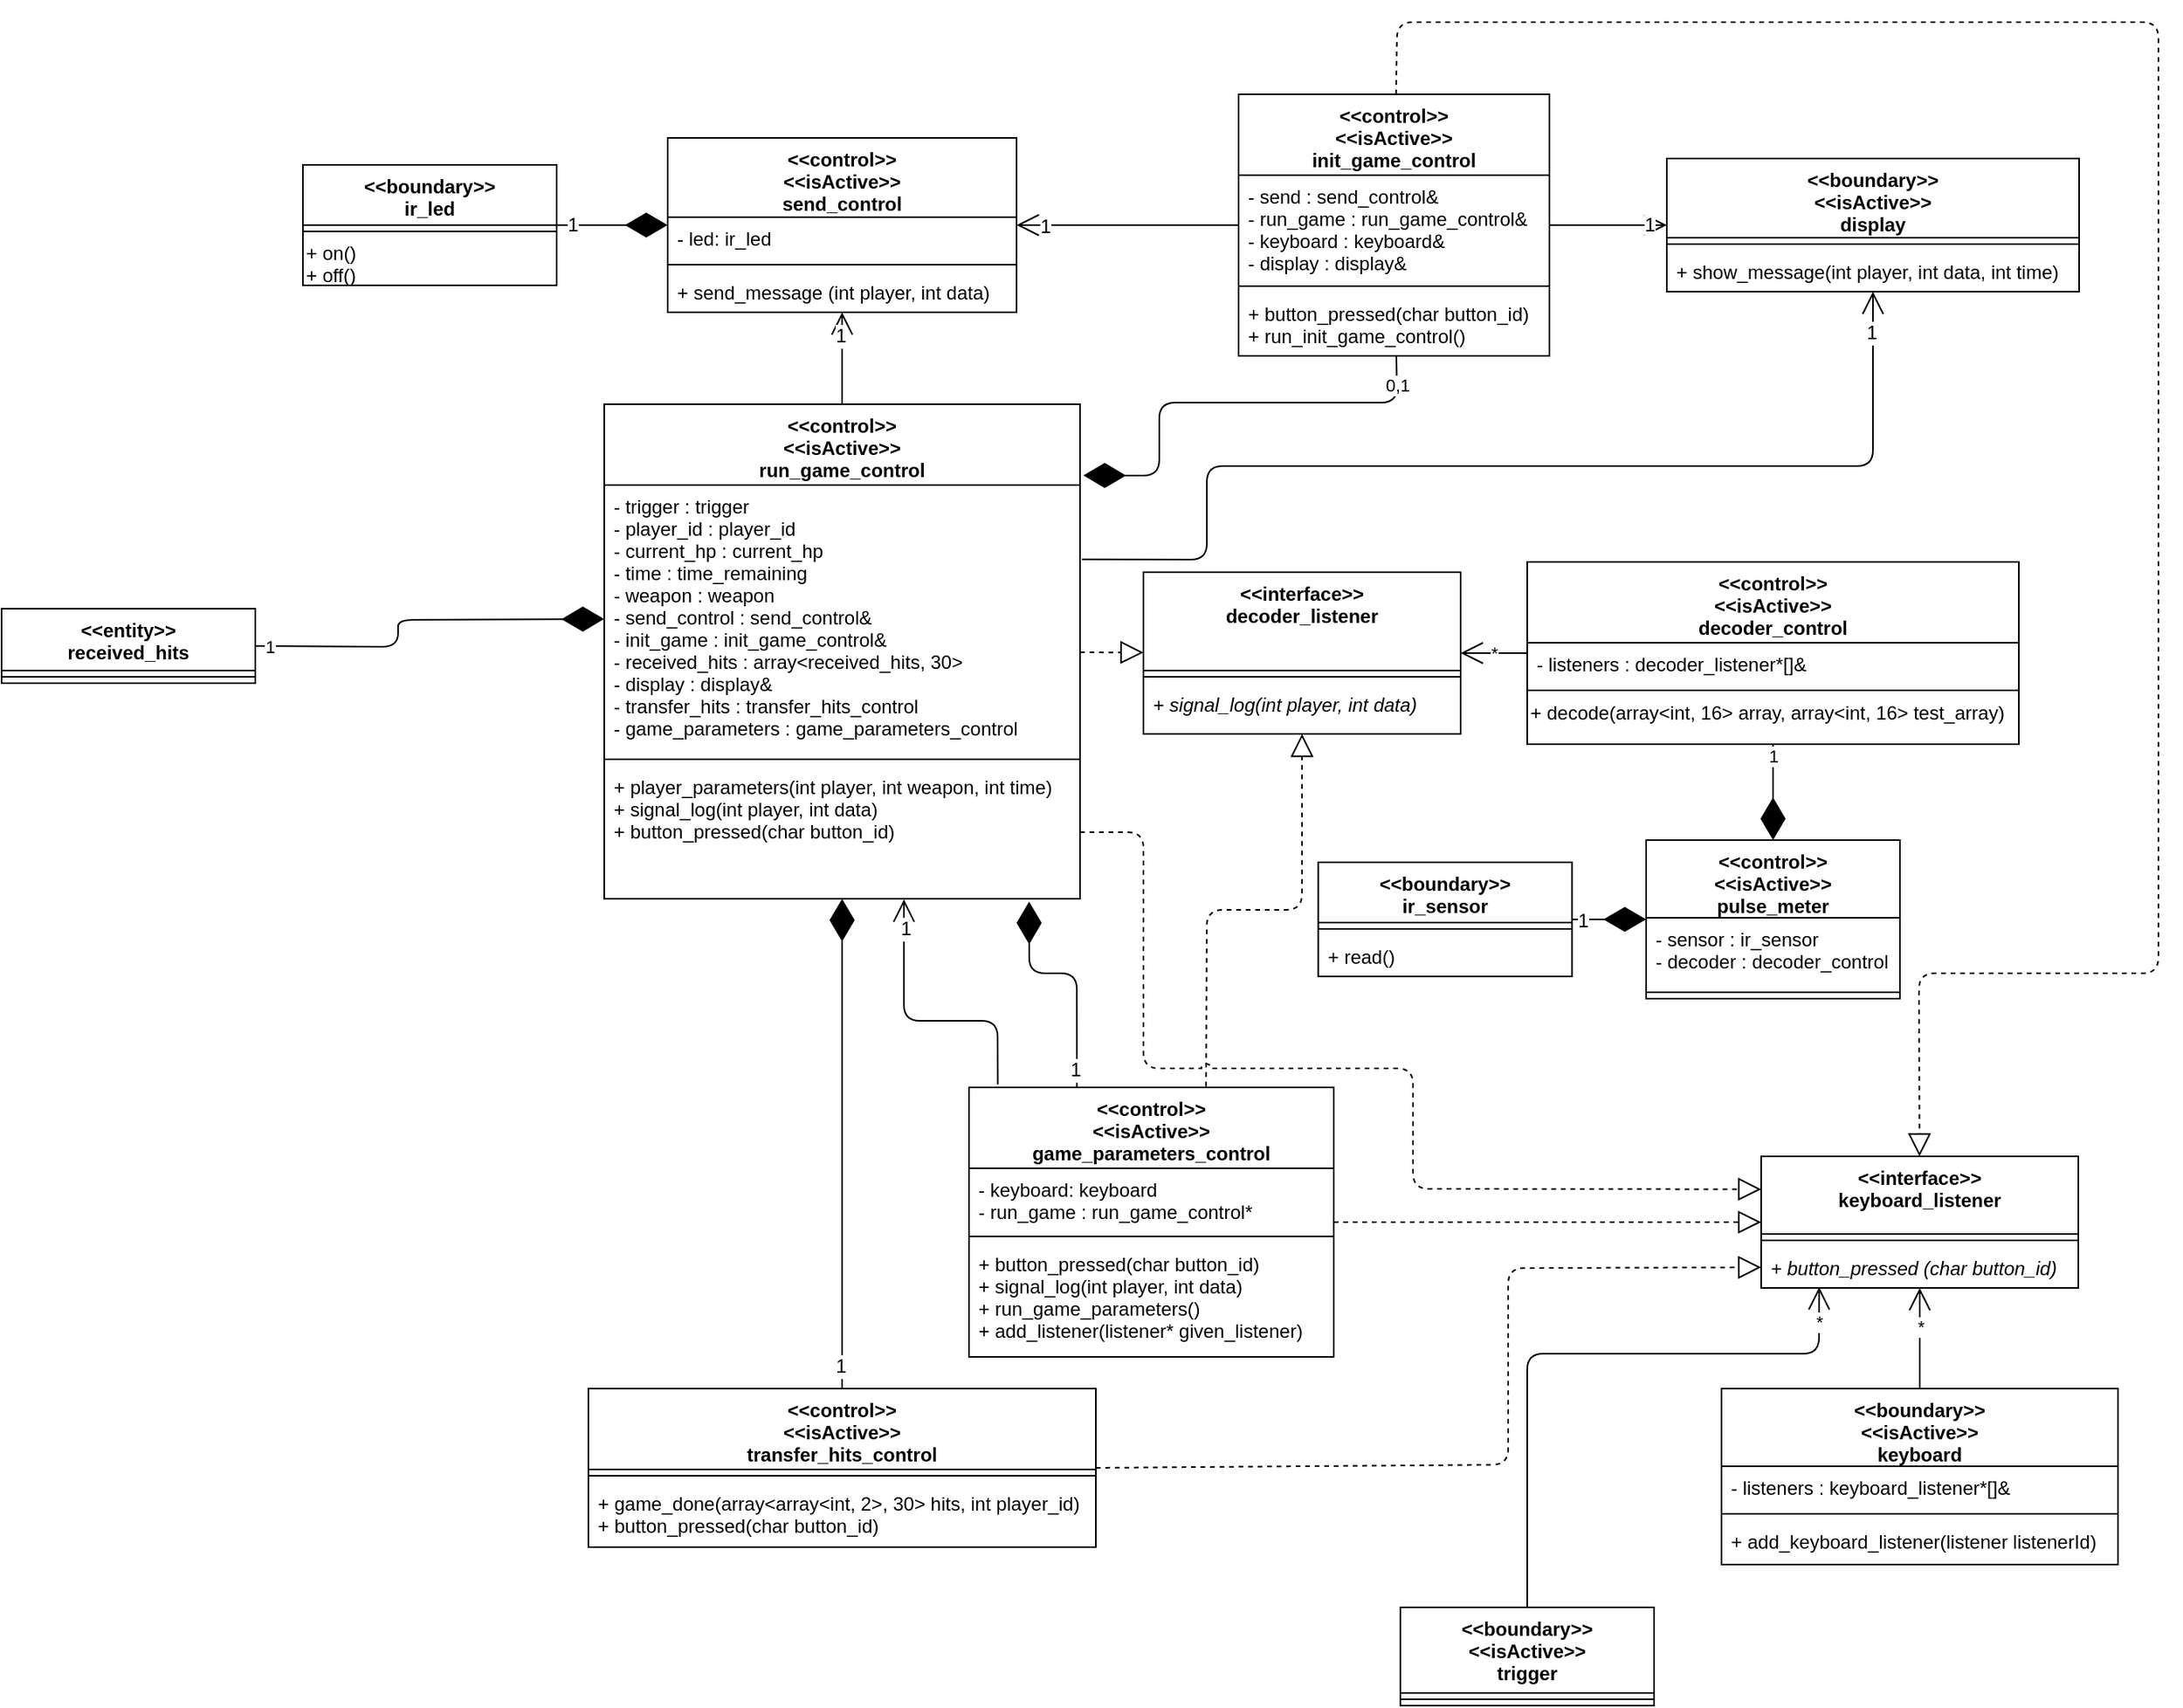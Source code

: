 <mxfile version="12.2.2" type="device" pages="1"><diagram id="SB5563Pjydfoc7GGWN-v" name="Page-1"><mxGraphModel dx="1408" dy="719" grid="1" gridSize="10" guides="1" tooltips="1" connect="1" arrows="1" fold="1" page="1" pageScale="1" pageWidth="827" pageHeight="1169" math="0" shadow="0"><root><mxCell id="0"/><mxCell id="1" parent="0"/><mxCell id="duMNwK5FRMXfy8GGbkKP-33" value="&lt;&lt;boundary&gt;&gt;&#xA;&lt;&lt;isActive&gt;&gt;&#xA;display" style="swimlane;fontStyle=1;align=center;verticalAlign=top;childLayout=stackLayout;horizontal=1;startSize=50;horizontalStack=0;resizeParent=1;resizeParentMax=0;resizeLast=0;collapsible=1;marginBottom=0;" parent="1" vertex="1"><mxGeometry x="1170" y="246" width="260" height="84" as="geometry"/></mxCell><mxCell id="duMNwK5FRMXfy8GGbkKP-35" value="" style="line;strokeWidth=1;fillColor=none;align=left;verticalAlign=middle;spacingTop=-1;spacingLeft=3;spacingRight=3;rotatable=0;labelPosition=right;points=[];portConstraint=eastwest;" parent="duMNwK5FRMXfy8GGbkKP-33" vertex="1"><mxGeometry y="50" width="260" height="8" as="geometry"/></mxCell><mxCell id="duMNwK5FRMXfy8GGbkKP-36" value="+ show_message(int player, int data, int time)" style="text;strokeColor=none;fillColor=none;align=left;verticalAlign=top;spacingLeft=4;spacingRight=4;overflow=hidden;rotatable=0;points=[[0,0.5],[1,0.5]];portConstraint=eastwest;" parent="duMNwK5FRMXfy8GGbkKP-33" vertex="1"><mxGeometry y="58" width="260" height="26" as="geometry"/></mxCell><mxCell id="duMNwK5FRMXfy8GGbkKP-37" value="&lt;&lt;boundary&gt;&gt;&#xA;&lt;&lt;isActive&gt;&gt;&#xA;keyboard" style="swimlane;fontStyle=1;align=center;verticalAlign=top;childLayout=stackLayout;horizontal=1;startSize=49;horizontalStack=0;resizeParent=1;resizeParentMax=0;resizeLast=0;collapsible=1;marginBottom=0;" parent="1" vertex="1"><mxGeometry x="1204.5" y="1022" width="250" height="111" as="geometry"/></mxCell><mxCell id="duMNwK5FRMXfy8GGbkKP-38" value="- listeners : keyboard_listener*[]&amp;" style="text;strokeColor=none;fillColor=none;align=left;verticalAlign=top;spacingLeft=4;spacingRight=4;overflow=hidden;rotatable=0;points=[[0,0.5],[1,0.5]];portConstraint=eastwest;" parent="duMNwK5FRMXfy8GGbkKP-37" vertex="1"><mxGeometry y="49" width="250" height="26" as="geometry"/></mxCell><mxCell id="duMNwK5FRMXfy8GGbkKP-39" value="" style="line;strokeWidth=1;fillColor=none;align=left;verticalAlign=middle;spacingTop=-1;spacingLeft=3;spacingRight=3;rotatable=0;labelPosition=right;points=[];portConstraint=eastwest;" parent="duMNwK5FRMXfy8GGbkKP-37" vertex="1"><mxGeometry y="75" width="250" height="8" as="geometry"/></mxCell><mxCell id="duMNwK5FRMXfy8GGbkKP-40" value="+ add_keyboard_listener(listener listenerId)" style="text;strokeColor=none;fillColor=none;align=left;verticalAlign=top;spacingLeft=4;spacingRight=4;overflow=hidden;rotatable=0;points=[[0,0.5],[1,0.5]];portConstraint=eastwest;" parent="duMNwK5FRMXfy8GGbkKP-37" vertex="1"><mxGeometry y="83" width="250" height="28" as="geometry"/></mxCell><mxCell id="duMNwK5FRMXfy8GGbkKP-41" value="&lt;&lt;boundary&gt;&gt;&#xA;&lt;&lt;isActive&gt;&gt;&#xA;trigger" style="swimlane;fontStyle=1;align=center;verticalAlign=top;childLayout=stackLayout;horizontal=1;startSize=54;horizontalStack=0;resizeParent=1;resizeParentMax=0;resizeLast=0;collapsible=1;marginBottom=0;" parent="1" vertex="1"><mxGeometry x="1002" y="1160" width="160" height="62" as="geometry"/></mxCell><mxCell id="duMNwK5FRMXfy8GGbkKP-43" value="" style="line;strokeWidth=1;fillColor=none;align=left;verticalAlign=middle;spacingTop=-1;spacingLeft=3;spacingRight=3;rotatable=0;labelPosition=right;points=[];portConstraint=eastwest;" parent="duMNwK5FRMXfy8GGbkKP-41" vertex="1"><mxGeometry y="54" width="160" height="8" as="geometry"/></mxCell><mxCell id="duMNwK5FRMXfy8GGbkKP-45" value="&lt;&lt;boundary&gt;&gt;&#xA;ir_led" style="swimlane;fontStyle=1;align=center;verticalAlign=top;childLayout=stackLayout;horizontal=1;startSize=38;horizontalStack=0;resizeParent=1;resizeParentMax=0;resizeLast=0;collapsible=1;marginBottom=0;" parent="1" vertex="1"><mxGeometry x="310" y="250" width="160" height="76" as="geometry"/></mxCell><mxCell id="duMNwK5FRMXfy8GGbkKP-47" value="" style="line;strokeWidth=1;fillColor=none;align=left;verticalAlign=middle;spacingTop=-1;spacingLeft=3;spacingRight=3;rotatable=0;labelPosition=right;points=[];portConstraint=eastwest;" parent="duMNwK5FRMXfy8GGbkKP-45" vertex="1"><mxGeometry y="38" width="160" height="8" as="geometry"/></mxCell><mxCell id="2NKd8kEs3og9mS5FL8c6-2" value="&lt;div&gt;+ on()&lt;/div&gt;&lt;div&gt;+ off()&lt;br&gt;&lt;/div&gt;" style="text;html=1;resizable=0;points=[];autosize=1;align=left;verticalAlign=top;spacingTop=-4;" parent="duMNwK5FRMXfy8GGbkKP-45" vertex="1"><mxGeometry y="46" width="160" height="30" as="geometry"/></mxCell><mxCell id="duMNwK5FRMXfy8GGbkKP-49" value="&lt;&lt;boundary&gt;&gt;&#xA;ir_sensor" style="swimlane;fontStyle=1;align=center;verticalAlign=top;childLayout=stackLayout;horizontal=1;startSize=38;horizontalStack=0;resizeParent=1;resizeParentMax=0;resizeLast=0;collapsible=1;marginBottom=0;" parent="1" vertex="1"><mxGeometry x="950.235" y="690" width="160" height="72" as="geometry"/></mxCell><mxCell id="duMNwK5FRMXfy8GGbkKP-51" value="" style="line;strokeWidth=1;fillColor=none;align=left;verticalAlign=middle;spacingTop=-1;spacingLeft=3;spacingRight=3;rotatable=0;labelPosition=right;points=[];portConstraint=eastwest;" parent="duMNwK5FRMXfy8GGbkKP-49" vertex="1"><mxGeometry y="38" width="160" height="8" as="geometry"/></mxCell><mxCell id="duMNwK5FRMXfy8GGbkKP-52" value="+ read()" style="text;strokeColor=none;fillColor=none;align=left;verticalAlign=top;spacingLeft=4;spacingRight=4;overflow=hidden;rotatable=0;points=[[0,0.5],[1,0.5]];portConstraint=eastwest;" parent="duMNwK5FRMXfy8GGbkKP-49" vertex="1"><mxGeometry y="46" width="160" height="26" as="geometry"/></mxCell><mxCell id="duMNwK5FRMXfy8GGbkKP-53" value="" style="endArrow=diamondThin;endFill=1;endSize=24;html=1;" parent="1" source="duMNwK5FRMXfy8GGbkKP-45" target="duMNwK5FRMXfy8GGbkKP-54" edge="1"><mxGeometry width="160" relative="1" as="geometry"><mxPoint x="390" y="380" as="sourcePoint"/><mxPoint x="560" y="272.375" as="targetPoint"/></mxGeometry></mxCell><mxCell id="-JA8LuOBcP3sjYxjz468-1" value="1" style="text;html=1;resizable=0;points=[];align=center;verticalAlign=middle;labelBackgroundColor=#ffffff;" parent="duMNwK5FRMXfy8GGbkKP-53" vertex="1" connectable="0"><mxGeometry x="-0.722" relative="1" as="geometry"><mxPoint as="offset"/></mxGeometry></mxCell><mxCell id="duMNwK5FRMXfy8GGbkKP-54" value="&lt;&lt;control&gt;&gt;&#xA;&lt;&lt;isActive&gt;&gt;&#xA;send_control" style="swimlane;fontStyle=1;align=center;verticalAlign=top;childLayout=stackLayout;horizontal=1;startSize=50;horizontalStack=0;resizeParent=1;resizeParentMax=0;resizeLast=0;collapsible=1;marginBottom=0;" parent="1" vertex="1"><mxGeometry x="540" y="233" width="220" height="110" as="geometry"/></mxCell><mxCell id="duMNwK5FRMXfy8GGbkKP-55" value="- led: ir_led" style="text;strokeColor=none;fillColor=none;align=left;verticalAlign=top;spacingLeft=4;spacingRight=4;overflow=hidden;rotatable=0;points=[[0,0.5],[1,0.5]];portConstraint=eastwest;" parent="duMNwK5FRMXfy8GGbkKP-54" vertex="1"><mxGeometry y="50" width="220" height="26" as="geometry"/></mxCell><mxCell id="duMNwK5FRMXfy8GGbkKP-56" value="" style="line;strokeWidth=1;fillColor=none;align=left;verticalAlign=middle;spacingTop=-1;spacingLeft=3;spacingRight=3;rotatable=0;labelPosition=right;points=[];portConstraint=eastwest;" parent="duMNwK5FRMXfy8GGbkKP-54" vertex="1"><mxGeometry y="76" width="220" height="8" as="geometry"/></mxCell><mxCell id="duMNwK5FRMXfy8GGbkKP-57" value="+ send_message (int player, int data)" style="text;strokeColor=none;fillColor=none;align=left;verticalAlign=top;spacingLeft=4;spacingRight=4;overflow=hidden;rotatable=0;points=[[0,0.5],[1,0.5]];portConstraint=eastwest;" parent="duMNwK5FRMXfy8GGbkKP-54" vertex="1"><mxGeometry y="84" width="220" height="26" as="geometry"/></mxCell><mxCell id="duMNwK5FRMXfy8GGbkKP-76" value="&lt;&lt;control&gt;&gt;&#xA;&lt;&lt;isActive&gt;&gt;&#xA;run_game_control" style="swimlane;fontStyle=1;align=center;verticalAlign=top;childLayout=stackLayout;horizontal=1;startSize=51;horizontalStack=0;resizeParent=1;resizeParentMax=0;resizeLast=0;collapsible=1;marginBottom=0;" parent="1" vertex="1"><mxGeometry x="500" y="401" width="300" height="312" as="geometry"/></mxCell><mxCell id="duMNwK5FRMXfy8GGbkKP-77" value="- trigger : trigger&#xA;- player_id : player_id&#xA;- current_hp : current_hp&#xA;- time : time_remaining&#xA;- weapon : weapon&#xA;- send_control : send_control&amp;&#xA;- init_game : init_game_control&amp;&#xA;- received_hits : array&lt;received_hits, 30&gt;&#xA;- display : display&amp;&#xA;- transfer_hits : transfer_hits_control&#xA;- game_parameters : game_parameters_control&#xA;&#xA;&#xA;&#xA;" style="text;strokeColor=none;fillColor=none;align=left;verticalAlign=top;spacingLeft=4;spacingRight=4;overflow=hidden;rotatable=0;points=[[0,0.5],[1,0.5]];portConstraint=eastwest;" parent="duMNwK5FRMXfy8GGbkKP-76" vertex="1"><mxGeometry y="51" width="300" height="169" as="geometry"/></mxCell><mxCell id="duMNwK5FRMXfy8GGbkKP-78" value="" style="line;strokeWidth=1;fillColor=none;align=left;verticalAlign=middle;spacingTop=-1;spacingLeft=3;spacingRight=3;rotatable=0;labelPosition=right;points=[];portConstraint=eastwest;" parent="duMNwK5FRMXfy8GGbkKP-76" vertex="1"><mxGeometry y="220" width="300" height="8" as="geometry"/></mxCell><mxCell id="duMNwK5FRMXfy8GGbkKP-79" value="+ player_parameters(int player, int weapon, int time)&#xA;+ signal_log(int player, int data)&#xA;+ button_pressed(char button_id)" style="text;strokeColor=none;fillColor=none;align=left;verticalAlign=top;spacingLeft=4;spacingRight=4;overflow=hidden;rotatable=0;points=[[0,0.5],[1,0.5]];portConstraint=eastwest;" parent="duMNwK5FRMXfy8GGbkKP-76" vertex="1"><mxGeometry y="228" width="300" height="84" as="geometry"/></mxCell><mxCell id="duMNwK5FRMXfy8GGbkKP-80" value="&lt;&lt;interface&gt;&gt;&#xA;decoder_listener" style="swimlane;fontStyle=1;align=center;verticalAlign=top;childLayout=stackLayout;horizontal=1;startSize=62;horizontalStack=0;resizeParent=1;resizeParentMax=0;resizeLast=0;collapsible=1;marginBottom=0;" parent="1" vertex="1"><mxGeometry x="840" y="507" width="200" height="102" as="geometry"/></mxCell><mxCell id="duMNwK5FRMXfy8GGbkKP-82" value="" style="line;strokeWidth=1;fillColor=none;align=left;verticalAlign=middle;spacingTop=-1;spacingLeft=3;spacingRight=3;rotatable=0;labelPosition=right;points=[];portConstraint=eastwest;" parent="duMNwK5FRMXfy8GGbkKP-80" vertex="1"><mxGeometry y="62" width="200" height="8" as="geometry"/></mxCell><mxCell id="duMNwK5FRMXfy8GGbkKP-83" value="+ signal_log(int player, int data)" style="text;strokeColor=none;fillColor=none;align=left;verticalAlign=top;spacingLeft=4;spacingRight=4;overflow=hidden;rotatable=0;points=[[0,0.5],[1,0.5]];portConstraint=eastwest;fontStyle=2" parent="duMNwK5FRMXfy8GGbkKP-80" vertex="1"><mxGeometry y="70" width="200" height="32" as="geometry"/></mxCell><mxCell id="duMNwK5FRMXfy8GGbkKP-84" value="&lt;&lt;control&gt;&gt;&#xA;&lt;&lt;isActive&gt;&gt;&#xA;decoder_control" style="swimlane;fontStyle=1;align=center;verticalAlign=top;childLayout=stackLayout;horizontal=1;startSize=51;horizontalStack=0;resizeParent=1;resizeParentMax=0;resizeLast=0;collapsible=1;marginBottom=0;" parent="1" vertex="1"><mxGeometry x="1082" y="500.5" width="310" height="115" as="geometry"/></mxCell><mxCell id="ZPJdjnlPSC-p6VJKrKl5-1" value="- listeners : decoder_listener*[]&amp;" style="text;strokeColor=none;fillColor=none;align=left;verticalAlign=top;spacingLeft=4;spacingRight=4;overflow=hidden;rotatable=0;points=[[0,0.5],[1,0.5]];portConstraint=eastwest;" parent="duMNwK5FRMXfy8GGbkKP-84" vertex="1"><mxGeometry y="51" width="310" height="26" as="geometry"/></mxCell><mxCell id="duMNwK5FRMXfy8GGbkKP-86" value="" style="line;strokeWidth=1;fillColor=none;align=left;verticalAlign=middle;spacingTop=-1;spacingLeft=3;spacingRight=3;rotatable=0;labelPosition=right;points=[];portConstraint=eastwest;" parent="duMNwK5FRMXfy8GGbkKP-84" vertex="1"><mxGeometry y="77" width="310" height="8" as="geometry"/></mxCell><mxCell id="KgboVFSjIL-0wqExZ5WE-8" value="&lt;div&gt;+ decode(array&amp;lt;int, 16&amp;gt; array, array&amp;lt;int, 16&amp;gt; test_array)&lt;/div&gt;&lt;div&gt;&lt;br&gt;&lt;/div&gt;" style="text;html=1;resizable=0;points=[];autosize=1;align=left;verticalAlign=top;spacingTop=-4;" parent="duMNwK5FRMXfy8GGbkKP-84" vertex="1"><mxGeometry y="85" width="310" height="30" as="geometry"/></mxCell><mxCell id="duMNwK5FRMXfy8GGbkKP-92" value="&lt;&lt;control&gt;&gt;&#xA;&lt;&lt;isActive&gt;&gt;&#xA;game_parameters_control" style="swimlane;fontStyle=1;align=center;verticalAlign=top;childLayout=stackLayout;horizontal=1;startSize=51;horizontalStack=0;resizeParent=1;resizeParentMax=0;resizeLast=0;collapsible=1;marginBottom=0;" parent="1" vertex="1"><mxGeometry x="730" y="832" width="230" height="170" as="geometry"/></mxCell><mxCell id="duMNwK5FRMXfy8GGbkKP-93" value="- keyboard: keyboard&#xA;- run_game : run_game_control*&#xA;" style="text;strokeColor=none;fillColor=none;align=left;verticalAlign=top;spacingLeft=4;spacingRight=4;overflow=hidden;rotatable=0;points=[[0,0.5],[1,0.5]];portConstraint=eastwest;" parent="duMNwK5FRMXfy8GGbkKP-92" vertex="1"><mxGeometry y="51" width="230" height="39" as="geometry"/></mxCell><mxCell id="duMNwK5FRMXfy8GGbkKP-94" value="" style="line;strokeWidth=1;fillColor=none;align=left;verticalAlign=middle;spacingTop=-1;spacingLeft=3;spacingRight=3;rotatable=0;labelPosition=right;points=[];portConstraint=eastwest;" parent="duMNwK5FRMXfy8GGbkKP-92" vertex="1"><mxGeometry y="90" width="230" height="8" as="geometry"/></mxCell><mxCell id="duMNwK5FRMXfy8GGbkKP-95" value="+ button_pressed(char button_id)&#xA;+ signal_log(int player, int data)&#xA;+ run_game_parameters()&#xA;+ add_listener(listener* given_listener)&#xA;&#xA;" style="text;strokeColor=none;fillColor=none;align=left;verticalAlign=top;spacingLeft=4;spacingRight=4;overflow=hidden;rotatable=0;points=[[0,0.5],[1,0.5]];portConstraint=eastwest;" parent="duMNwK5FRMXfy8GGbkKP-92" vertex="1"><mxGeometry y="98" width="230" height="72" as="geometry"/></mxCell><mxCell id="duMNwK5FRMXfy8GGbkKP-96" value="&lt;&lt;control&gt;&gt;&#xA;&lt;&lt;isActive&gt;&gt;&#xA;init_game_control" style="swimlane;fontStyle=1;align=center;verticalAlign=top;childLayout=stackLayout;horizontal=1;startSize=51;horizontalStack=0;resizeParent=1;resizeParentMax=0;resizeLast=0;collapsible=1;marginBottom=0;" parent="1" vertex="1"><mxGeometry x="900" y="205.5" width="196" height="165" as="geometry"/></mxCell><mxCell id="duMNwK5FRMXfy8GGbkKP-97" value="- send : send_control&amp;&#xA;- run_game : run_game_control&amp;&#xA;- keyboard : keyboard&amp;&#xA;- display : display&amp;&#xA;" style="text;strokeColor=none;fillColor=none;align=left;verticalAlign=top;spacingLeft=4;spacingRight=4;overflow=hidden;rotatable=0;points=[[0,0.5],[1,0.5]];portConstraint=eastwest;" parent="duMNwK5FRMXfy8GGbkKP-96" vertex="1"><mxGeometry y="51" width="196" height="66" as="geometry"/></mxCell><mxCell id="duMNwK5FRMXfy8GGbkKP-98" value="" style="line;strokeWidth=1;fillColor=none;align=left;verticalAlign=middle;spacingTop=-1;spacingLeft=3;spacingRight=3;rotatable=0;labelPosition=right;points=[];portConstraint=eastwest;" parent="duMNwK5FRMXfy8GGbkKP-96" vertex="1"><mxGeometry y="117" width="196" height="8" as="geometry"/></mxCell><mxCell id="duMNwK5FRMXfy8GGbkKP-99" value="+ button_pressed(char button_id)&#xA;+ run_init_game_control()&#xA;" style="text;strokeColor=none;fillColor=none;align=left;verticalAlign=top;spacingLeft=4;spacingRight=4;overflow=hidden;rotatable=0;points=[[0,0.5],[1,0.5]];portConstraint=eastwest;" parent="duMNwK5FRMXfy8GGbkKP-96" vertex="1"><mxGeometry y="125" width="196" height="40" as="geometry"/></mxCell><mxCell id="duMNwK5FRMXfy8GGbkKP-113" value="" style="endArrow=open;endFill=1;endSize=12;html=1;" parent="1" source="duMNwK5FRMXfy8GGbkKP-76" target="duMNwK5FRMXfy8GGbkKP-54" edge="1"><mxGeometry width="160" relative="1" as="geometry"><mxPoint x="210" y="380" as="sourcePoint"/><mxPoint x="370" y="380" as="targetPoint"/></mxGeometry></mxCell><mxCell id="-JA8LuOBcP3sjYxjz468-3" value="1" style="text;html=1;resizable=0;points=[];align=center;verticalAlign=middle;labelBackgroundColor=#ffffff;" parent="duMNwK5FRMXfy8GGbkKP-113" vertex="1" connectable="0"><mxGeometry x="0.478" y="1" relative="1" as="geometry"><mxPoint as="offset"/></mxGeometry></mxCell><mxCell id="duMNwK5FRMXfy8GGbkKP-121" value="" style="endArrow=diamondThin;endFill=1;endSize=24;html=1;entryX=0.893;entryY=1.021;entryDx=0;entryDy=0;entryPerimeter=0;exitX=0.296;exitY=0;exitDx=0;exitDy=0;exitPerimeter=0;" parent="1" source="duMNwK5FRMXfy8GGbkKP-92" target="duMNwK5FRMXfy8GGbkKP-79" edge="1"><mxGeometry width="160" relative="1" as="geometry"><mxPoint x="670" y="650" as="sourcePoint"/><mxPoint x="830" y="650" as="targetPoint"/><Array as="points"><mxPoint x="798" y="760"/><mxPoint x="768" y="760"/></Array></mxGeometry></mxCell><mxCell id="-JA8LuOBcP3sjYxjz468-7" value="1" style="text;html=1;resizable=0;points=[];align=center;verticalAlign=middle;labelBackgroundColor=#ffffff;" parent="duMNwK5FRMXfy8GGbkKP-121" vertex="1" connectable="0"><mxGeometry x="-0.841" y="1" relative="1" as="geometry"><mxPoint as="offset"/></mxGeometry></mxCell><mxCell id="duMNwK5FRMXfy8GGbkKP-122" value="" style="endArrow=open;endFill=1;endSize=12;html=1;exitX=0.079;exitY=-0.011;exitDx=0;exitDy=0;exitPerimeter=0;entryX=0.63;entryY=1.005;entryDx=0;entryDy=0;entryPerimeter=0;" parent="1" source="duMNwK5FRMXfy8GGbkKP-92" target="duMNwK5FRMXfy8GGbkKP-79" edge="1"><mxGeometry width="160" relative="1" as="geometry"><mxPoint x="788.502" y="837.5" as="sourcePoint"/><mxPoint x="688" y="730" as="targetPoint"/><Array as="points"><mxPoint x="748" y="790"/><mxPoint x="689" y="790"/></Array></mxGeometry></mxCell><mxCell id="-JA8LuOBcP3sjYxjz468-6" value="1" style="text;html=1;resizable=0;points=[];align=center;verticalAlign=middle;labelBackgroundColor=#ffffff;" parent="duMNwK5FRMXfy8GGbkKP-122" vertex="1" connectable="0"><mxGeometry x="0.787" y="-1" relative="1" as="geometry"><mxPoint as="offset"/></mxGeometry></mxCell><mxCell id="duMNwK5FRMXfy8GGbkKP-130" value="&lt;&lt;interface&gt;&gt;&#xA;keyboard_listener" style="swimlane;fontStyle=1;align=center;verticalAlign=top;childLayout=stackLayout;horizontal=1;startSize=49;horizontalStack=0;resizeParent=1;resizeParentMax=0;resizeLast=0;collapsible=1;marginBottom=0;" parent="1" vertex="1"><mxGeometry x="1229.5" y="875.5" width="200" height="83" as="geometry"/></mxCell><mxCell id="duMNwK5FRMXfy8GGbkKP-132" value="" style="line;strokeWidth=1;fillColor=none;align=left;verticalAlign=middle;spacingTop=-1;spacingLeft=3;spacingRight=3;rotatable=0;labelPosition=right;points=[];portConstraint=eastwest;" parent="duMNwK5FRMXfy8GGbkKP-130" vertex="1"><mxGeometry y="49" width="200" height="8" as="geometry"/></mxCell><mxCell id="duMNwK5FRMXfy8GGbkKP-133" value="+ button_pressed (char button_id)" style="text;strokeColor=none;fillColor=none;align=left;verticalAlign=top;spacingLeft=4;spacingRight=4;overflow=hidden;rotatable=0;points=[[0,0.5],[1,0.5]];portConstraint=eastwest;fontStyle=2" parent="duMNwK5FRMXfy8GGbkKP-130" vertex="1"><mxGeometry y="57" width="200" height="26" as="geometry"/></mxCell><mxCell id="duMNwK5FRMXfy8GGbkKP-134" value="*" style="endArrow=open;endFill=1;endSize=12;html=1;" parent="1" source="duMNwK5FRMXfy8GGbkKP-37" target="duMNwK5FRMXfy8GGbkKP-130" edge="1"><mxGeometry x="0.227" width="160" relative="1" as="geometry"><mxPoint x="1024" y="992" as="sourcePoint"/><mxPoint x="1184" y="992" as="targetPoint"/><mxPoint as="offset"/></mxGeometry></mxCell><mxCell id="duMNwK5FRMXfy8GGbkKP-135" value="" style="endArrow=block;dashed=1;endFill=0;endSize=12;html=1;" parent="1" source="duMNwK5FRMXfy8GGbkKP-92" target="duMNwK5FRMXfy8GGbkKP-130" edge="1"><mxGeometry width="160" relative="1" as="geometry"><mxPoint x="850" y="1030" as="sourcePoint"/><mxPoint x="1010" y="1030" as="targetPoint"/></mxGeometry></mxCell><mxCell id="duMNwK5FRMXfy8GGbkKP-136" value="" style="endArrow=block;dashed=1;endFill=0;endSize=12;html=1;" parent="1" source="duMNwK5FRMXfy8GGbkKP-96" target="duMNwK5FRMXfy8GGbkKP-130" edge="1"><mxGeometry width="160" relative="1" as="geometry"><mxPoint x="1030" y="710" as="sourcePoint"/><mxPoint x="1190" y="710" as="targetPoint"/><Array as="points"><mxPoint x="1000" y="160"/><mxPoint x="1480" y="160"/><mxPoint x="1480" y="760"/><mxPoint x="1329" y="760"/></Array></mxGeometry></mxCell><mxCell id="duMNwK5FRMXfy8GGbkKP-137" value="0,1" style="endArrow=diamondThin;endFill=1;endSize=24;html=1;entryX=1.007;entryY=0.144;entryDx=0;entryDy=0;entryPerimeter=0;" parent="1" source="duMNwK5FRMXfy8GGbkKP-96" target="duMNwK5FRMXfy8GGbkKP-76" edge="1"><mxGeometry x="-0.866" width="160" relative="1" as="geometry"><mxPoint x="720" y="550" as="sourcePoint"/><mxPoint x="880" y="550" as="targetPoint"/><Array as="points"><mxPoint x="1000" y="400"/><mxPoint x="850" y="400"/><mxPoint x="850" y="446"/></Array><mxPoint as="offset"/></mxGeometry></mxCell><mxCell id="duMNwK5FRMXfy8GGbkKP-139" value="" style="endArrow=open;endFill=1;endSize=12;html=1;" parent="1" source="duMNwK5FRMXfy8GGbkKP-96" target="duMNwK5FRMXfy8GGbkKP-33" edge="1"><mxGeometry width="160" relative="1" as="geometry"><mxPoint x="1220" y="280" as="sourcePoint"/><mxPoint x="1380" y="280" as="targetPoint"/></mxGeometry></mxCell><mxCell id="-JA8LuOBcP3sjYxjz468-4" value="1" style="text;html=1;resizable=0;points=[];align=center;verticalAlign=middle;labelBackgroundColor=#ffffff;" parent="duMNwK5FRMXfy8GGbkKP-139" vertex="1" connectable="0"><mxGeometry x="0.695" relative="1" as="geometry"><mxPoint as="offset"/></mxGeometry></mxCell><mxCell id="duMNwK5FRMXfy8GGbkKP-140" value="" style="endArrow=open;endFill=1;endSize=12;html=1;exitX=1.004;exitY=0.277;exitDx=0;exitDy=0;exitPerimeter=0;" parent="1" source="duMNwK5FRMXfy8GGbkKP-77" target="duMNwK5FRMXfy8GGbkKP-33" edge="1"><mxGeometry width="160" relative="1" as="geometry"><mxPoint x="1250" y="290" as="sourcePoint"/><mxPoint x="1410" y="290" as="targetPoint"/><Array as="points"><mxPoint x="880" y="499"/><mxPoint x="880" y="440"/><mxPoint x="1300" y="440"/></Array></mxGeometry></mxCell><mxCell id="-JA8LuOBcP3sjYxjz468-5" value="1" style="text;html=1;resizable=0;points=[];align=center;verticalAlign=middle;labelBackgroundColor=#ffffff;" parent="duMNwK5FRMXfy8GGbkKP-140" vertex="1" connectable="0"><mxGeometry x="0.924" y="1" relative="1" as="geometry"><mxPoint as="offset"/></mxGeometry></mxCell><mxCell id="duMNwK5FRMXfy8GGbkKP-142" value="" style="endArrow=diamondThin;endFill=1;endSize=24;html=1;" parent="1" source="duMNwK5FRMXfy8GGbkKP-143" target="duMNwK5FRMXfy8GGbkKP-76" edge="1"><mxGeometry width="160" relative="1" as="geometry"><mxPoint x="317.033" y="1032" as="sourcePoint"/><mxPoint x="400" y="990" as="targetPoint"/><Array as="points"/></mxGeometry></mxCell><mxCell id="-JA8LuOBcP3sjYxjz468-18" value="1" style="text;html=1;resizable=0;points=[];align=center;verticalAlign=middle;labelBackgroundColor=#ffffff;" parent="duMNwK5FRMXfy8GGbkKP-142" vertex="1" connectable="0"><mxGeometry x="-0.907" y="1" relative="1" as="geometry"><mxPoint as="offset"/></mxGeometry></mxCell><mxCell id="duMNwK5FRMXfy8GGbkKP-143" value="&lt;&lt;control&gt;&gt;&#xA;&lt;&lt;isActive&gt;&gt;&#xA;transfer_hits_control" style="swimlane;fontStyle=1;align=center;verticalAlign=top;childLayout=stackLayout;horizontal=1;startSize=51;horizontalStack=0;resizeParent=1;resizeParentMax=0;resizeLast=0;collapsible=1;marginBottom=0;" parent="1" vertex="1"><mxGeometry x="490" y="1022" width="320" height="100" as="geometry"/></mxCell><mxCell id="duMNwK5FRMXfy8GGbkKP-145" value="" style="line;strokeWidth=1;fillColor=none;align=left;verticalAlign=middle;spacingTop=-1;spacingLeft=3;spacingRight=3;rotatable=0;labelPosition=right;points=[];portConstraint=eastwest;" parent="duMNwK5FRMXfy8GGbkKP-143" vertex="1"><mxGeometry y="51" width="320" height="8" as="geometry"/></mxCell><mxCell id="duMNwK5FRMXfy8GGbkKP-146" value="+ game_done(array&lt;array&lt;int, 2&gt;, 30&gt; hits, int player_id)&#xA;+ button_pressed(char button_id)&#xA;" style="text;strokeColor=none;fillColor=none;align=left;verticalAlign=top;spacingLeft=4;spacingRight=4;overflow=hidden;rotatable=0;points=[[0,0.5],[1,0.5]];portConstraint=eastwest;" parent="duMNwK5FRMXfy8GGbkKP-143" vertex="1"><mxGeometry y="59" width="320" height="41" as="geometry"/></mxCell><mxCell id="duMNwK5FRMXfy8GGbkKP-152" value="" style="endArrow=diamondThin;endFill=1;endSize=24;html=1;entryX=0;entryY=0.5;entryDx=0;entryDy=0;" parent="1" source="duMNwK5FRMXfy8GGbkKP-49" target="KgboVFSjIL-0wqExZ5WE-3" edge="1"><mxGeometry width="160" relative="1" as="geometry"><mxPoint x="1290" y="660" as="sourcePoint"/><mxPoint x="1232.202" y="661" as="targetPoint"/></mxGeometry></mxCell><mxCell id="-JA8LuOBcP3sjYxjz468-17" value="1" style="text;html=1;resizable=0;points=[];align=center;verticalAlign=middle;labelBackgroundColor=#ffffff;" parent="duMNwK5FRMXfy8GGbkKP-152" vertex="1" connectable="0"><mxGeometry x="-0.702" relative="1" as="geometry"><mxPoint y="1" as="offset"/></mxGeometry></mxCell><mxCell id="duMNwK5FRMXfy8GGbkKP-159" value="" style="endArrow=open;endFill=1;endSize=12;html=1;" parent="1" source="duMNwK5FRMXfy8GGbkKP-96" target="duMNwK5FRMXfy8GGbkKP-54" edge="1"><mxGeometry width="160" relative="1" as="geometry"><mxPoint x="950" y="40" as="sourcePoint"/><mxPoint x="1110" y="40" as="targetPoint"/></mxGeometry></mxCell><mxCell id="-JA8LuOBcP3sjYxjz468-2" value="1" style="text;html=1;resizable=0;points=[];align=center;verticalAlign=middle;labelBackgroundColor=#ffffff;" parent="duMNwK5FRMXfy8GGbkKP-159" vertex="1" connectable="0"><mxGeometry x="0.744" y="1" relative="1" as="geometry"><mxPoint as="offset"/></mxGeometry></mxCell><mxCell id="2NKd8kEs3og9mS5FL8c6-3" value="&lt;&lt;entity&gt;&gt;&#xA;received_hits" style="swimlane;fontStyle=1;align=center;verticalAlign=top;childLayout=stackLayout;horizontal=1;startSize=39;horizontalStack=0;resizeParent=1;resizeParentMax=0;resizeLast=0;collapsible=1;marginBottom=0;" parent="1" vertex="1"><mxGeometry x="120" y="530" width="160" height="47" as="geometry"/></mxCell><mxCell id="2NKd8kEs3og9mS5FL8c6-4" value="" style="line;strokeWidth=1;fillColor=none;align=left;verticalAlign=middle;spacingTop=-1;spacingLeft=3;spacingRight=3;rotatable=0;labelPosition=right;points=[];portConstraint=eastwest;" parent="2NKd8kEs3og9mS5FL8c6-3" vertex="1"><mxGeometry y="39" width="160" height="8" as="geometry"/></mxCell><mxCell id="2NKd8kEs3og9mS5FL8c6-5" value="1" style="endArrow=diamondThin;endFill=1;endSize=24;html=1;exitX=1;exitY=0.5;exitDx=0;exitDy=0;entryX=0;entryY=0.5;entryDx=0;entryDy=0;" parent="1" source="2NKd8kEs3og9mS5FL8c6-3" target="duMNwK5FRMXfy8GGbkKP-77" edge="1"><mxGeometry x="-0.922" width="160" relative="1" as="geometry"><mxPoint x="320" y="560" as="sourcePoint"/><mxPoint x="470" y="550" as="targetPoint"/><Array as="points"><mxPoint x="370" y="554"/><mxPoint x="370" y="537"/></Array><mxPoint as="offset"/></mxGeometry></mxCell><mxCell id="U9IuQNVM874MRJ130_Xi-2" value="*" style="endArrow=open;endFill=1;endSize=12;html=1;" parent="1" source="duMNwK5FRMXfy8GGbkKP-84" target="duMNwK5FRMXfy8GGbkKP-80" edge="1"><mxGeometry width="160" relative="1" as="geometry"><mxPoint x="1040" y="650" as="sourcePoint"/><mxPoint x="1200" y="650" as="targetPoint"/></mxGeometry></mxCell><mxCell id="U9IuQNVM874MRJ130_Xi-3" value="" style="endArrow=block;dashed=1;endFill=0;endSize=12;html=1;" parent="1" source="duMNwK5FRMXfy8GGbkKP-76" target="duMNwK5FRMXfy8GGbkKP-80" edge="1"><mxGeometry width="160" relative="1" as="geometry"><mxPoint x="890" y="770" as="sourcePoint"/><mxPoint x="1050" y="770" as="targetPoint"/></mxGeometry></mxCell><mxCell id="U9IuQNVM874MRJ130_Xi-4" value="" style="endArrow=block;dashed=1;endFill=0;endSize=12;html=1;exitX=0.65;exitY=-0.004;exitDx=0;exitDy=0;exitPerimeter=0;" parent="1" source="duMNwK5FRMXfy8GGbkKP-92" target="duMNwK5FRMXfy8GGbkKP-80" edge="1"><mxGeometry width="160" relative="1" as="geometry"><mxPoint x="880" y="730" as="sourcePoint"/><mxPoint x="1040" y="730" as="targetPoint"/><Array as="points"><mxPoint x="880" y="720"/><mxPoint x="940" y="720"/></Array></mxGeometry></mxCell><mxCell id="KgboVFSjIL-0wqExZ5WE-3" value="&lt;&lt;control&gt;&gt;&#xA;&lt;&lt;isActive&gt;&gt;&#xA;pulse_meter&#xA;" style="swimlane;fontStyle=1;align=center;verticalAlign=top;childLayout=stackLayout;horizontal=1;startSize=49;horizontalStack=0;resizeParent=1;resizeParentMax=0;resizeLast=0;collapsible=1;marginBottom=0;" parent="1" vertex="1"><mxGeometry x="1157" y="676" width="160" height="100" as="geometry"/></mxCell><mxCell id="KgboVFSjIL-0wqExZ5WE-4" value="- sensor : ir_sensor&#xA;- decoder : decoder_control&#xA;" style="text;strokeColor=none;fillColor=none;align=left;verticalAlign=top;spacingLeft=4;spacingRight=4;overflow=hidden;rotatable=0;points=[[0,0.5],[1,0.5]];portConstraint=eastwest;" parent="KgboVFSjIL-0wqExZ5WE-3" vertex="1"><mxGeometry y="49" width="160" height="43" as="geometry"/></mxCell><mxCell id="KgboVFSjIL-0wqExZ5WE-5" value="" style="line;strokeWidth=1;fillColor=none;align=left;verticalAlign=middle;spacingTop=-1;spacingLeft=3;spacingRight=3;rotatable=0;labelPosition=right;points=[];portConstraint=eastwest;" parent="KgboVFSjIL-0wqExZ5WE-3" vertex="1"><mxGeometry y="92" width="160" height="8" as="geometry"/></mxCell><mxCell id="KgboVFSjIL-0wqExZ5WE-7" value="1" style="endArrow=diamondThin;endFill=1;endSize=24;html=1;exitX=0.5;exitY=1;exitDx=0;exitDy=0;entryX=0.5;entryY=0;entryDx=0;entryDy=0;" parent="1" source="duMNwK5FRMXfy8GGbkKP-84" target="KgboVFSjIL-0wqExZ5WE-3" edge="1"><mxGeometry x="-0.748" width="160" relative="1" as="geometry"><mxPoint x="1220" y="630" as="sourcePoint"/><mxPoint x="1380" y="630" as="targetPoint"/><mxPoint as="offset"/></mxGeometry></mxCell><mxCell id="KgboVFSjIL-0wqExZ5WE-9" value="" style="endArrow=block;dashed=1;endFill=0;endSize=12;html=1;exitX=1;exitY=0.5;exitDx=0;exitDy=0;entryX=0;entryY=0.5;entryDx=0;entryDy=0;" parent="1" source="duMNwK5FRMXfy8GGbkKP-143" target="duMNwK5FRMXfy8GGbkKP-133" edge="1"><mxGeometry width="160" relative="1" as="geometry"><mxPoint x="820" y="1090" as="sourcePoint"/><mxPoint x="980" y="1090" as="targetPoint"/><Array as="points"><mxPoint x="1070" y="1070"/><mxPoint x="1070" y="946"/></Array></mxGeometry></mxCell><mxCell id="tNeiMF6C4oBk7-ogF0bI-2" value="*" style="endArrow=open;endFill=1;endSize=12;html=1;exitX=0.5;exitY=0;exitDx=0;exitDy=0;entryX=0.183;entryY=0.981;entryDx=0;entryDy=0;entryPerimeter=0;" parent="1" source="duMNwK5FRMXfy8GGbkKP-41" target="duMNwK5FRMXfy8GGbkKP-133" edge="1"><mxGeometry x="0.886" width="160" relative="1" as="geometry"><mxPoint x="1060" y="1090" as="sourcePoint"/><mxPoint x="1220" y="1090" as="targetPoint"/><Array as="points"><mxPoint x="1082" y="1000"/><mxPoint x="1150" y="1000"/><mxPoint x="1266" y="1000"/></Array><mxPoint as="offset"/></mxGeometry></mxCell><mxCell id="tNeiMF6C4oBk7-ogF0bI-3" value="" style="endArrow=block;dashed=1;endFill=0;endSize=12;html=1;exitX=1;exitY=0.5;exitDx=0;exitDy=0;entryX=0;entryY=0.25;entryDx=0;entryDy=0;jumpStyle=arc;" parent="1" source="duMNwK5FRMXfy8GGbkKP-79" target="duMNwK5FRMXfy8GGbkKP-130" edge="1"><mxGeometry width="160" relative="1" as="geometry"><mxPoint x="1020" y="850" as="sourcePoint"/><mxPoint x="1180" y="850" as="targetPoint"/><Array as="points"><mxPoint x="840" y="671"/><mxPoint x="840" y="820"/><mxPoint x="1010" y="820"/><mxPoint x="1010" y="896"/></Array></mxGeometry></mxCell></root></mxGraphModel></diagram></mxfile>